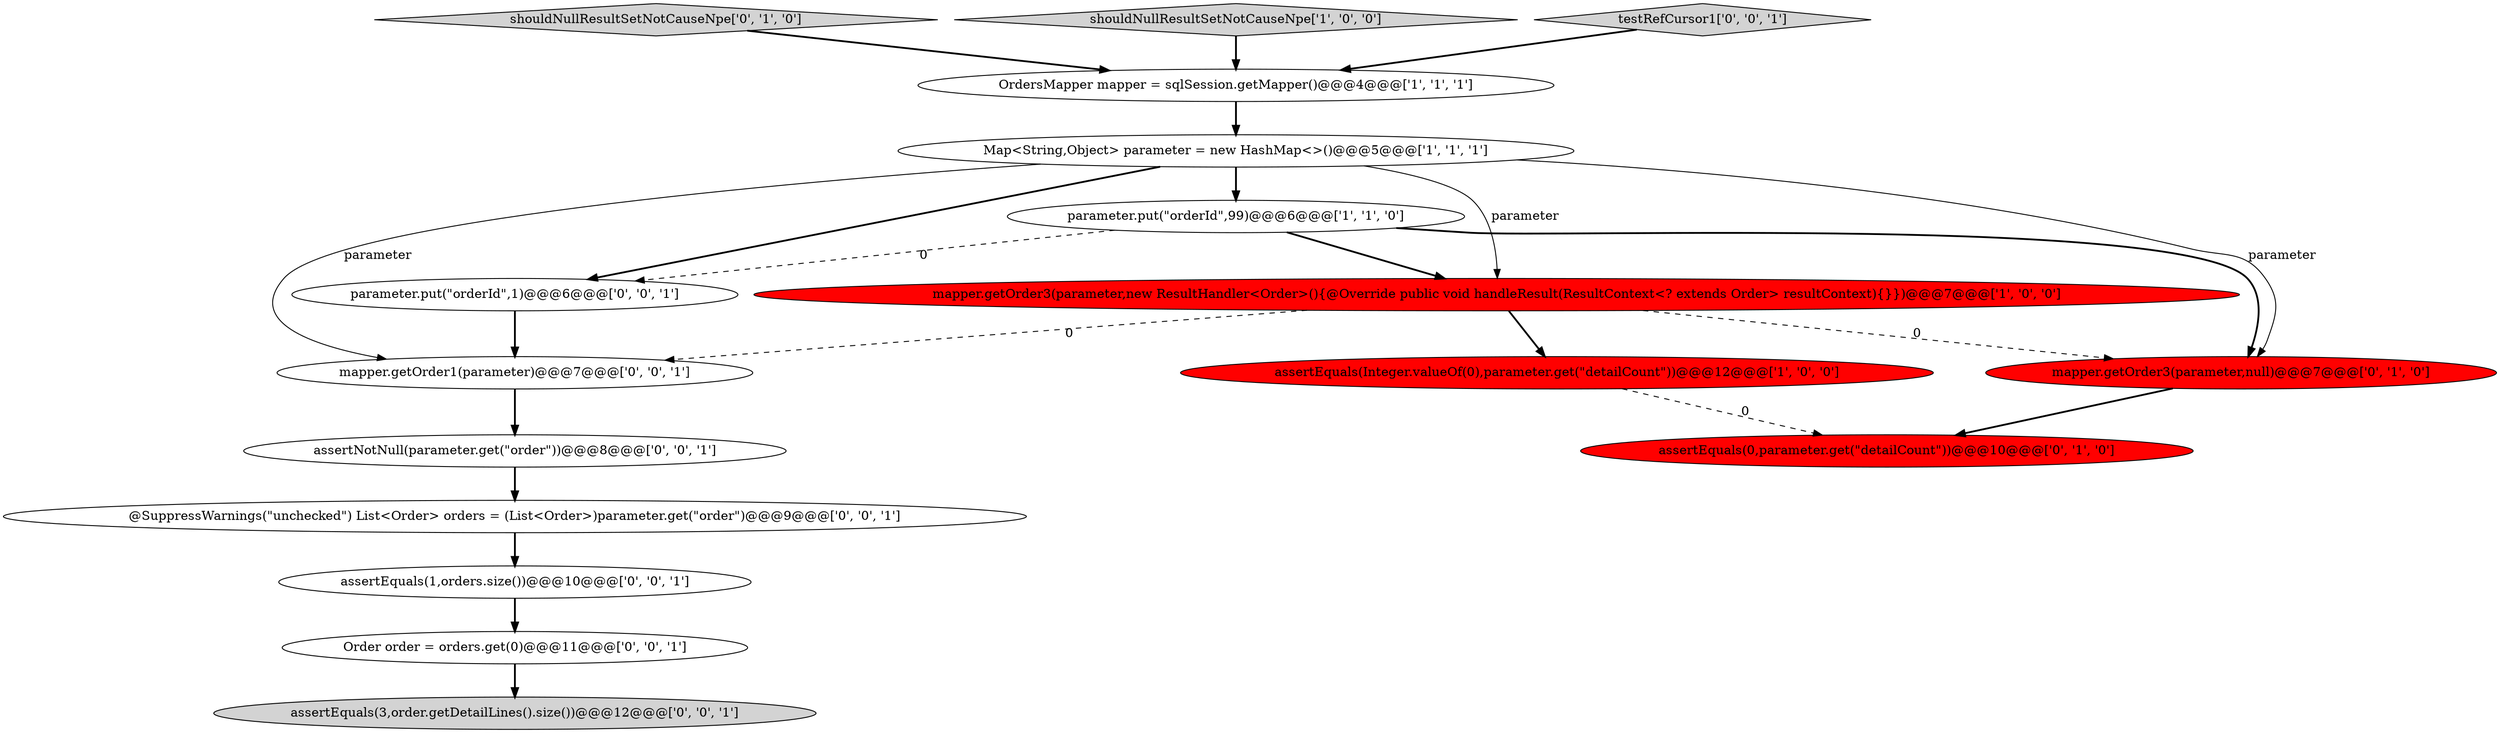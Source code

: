 digraph {
3 [style = filled, label = "parameter.put(\"orderId\",99)@@@6@@@['1', '1', '0']", fillcolor = white, shape = ellipse image = "AAA0AAABBB1BBB"];
6 [style = filled, label = "assertEquals(0,parameter.get(\"detailCount\"))@@@10@@@['0', '1', '0']", fillcolor = red, shape = ellipse image = "AAA1AAABBB2BBB"];
13 [style = filled, label = "mapper.getOrder1(parameter)@@@7@@@['0', '0', '1']", fillcolor = white, shape = ellipse image = "AAA0AAABBB3BBB"];
8 [style = filled, label = "shouldNullResultSetNotCauseNpe['0', '1', '0']", fillcolor = lightgray, shape = diamond image = "AAA0AAABBB2BBB"];
4 [style = filled, label = "assertEquals(Integer.valueOf(0),parameter.get(\"detailCount\"))@@@12@@@['1', '0', '0']", fillcolor = red, shape = ellipse image = "AAA1AAABBB1BBB"];
5 [style = filled, label = "mapper.getOrder3(parameter,new ResultHandler<Order>(){@Override public void handleResult(ResultContext<? extends Order> resultContext){}})@@@7@@@['1', '0', '0']", fillcolor = red, shape = ellipse image = "AAA1AAABBB1BBB"];
1 [style = filled, label = "OrdersMapper mapper = sqlSession.getMapper()@@@4@@@['1', '1', '1']", fillcolor = white, shape = ellipse image = "AAA0AAABBB1BBB"];
15 [style = filled, label = "@SuppressWarnings(\"unchecked\") List<Order> orders = (List<Order>)parameter.get(\"order\")@@@9@@@['0', '0', '1']", fillcolor = white, shape = ellipse image = "AAA0AAABBB3BBB"];
11 [style = filled, label = "Order order = orders.get(0)@@@11@@@['0', '0', '1']", fillcolor = white, shape = ellipse image = "AAA0AAABBB3BBB"];
10 [style = filled, label = "parameter.put(\"orderId\",1)@@@6@@@['0', '0', '1']", fillcolor = white, shape = ellipse image = "AAA0AAABBB3BBB"];
12 [style = filled, label = "assertEquals(1,orders.size())@@@10@@@['0', '0', '1']", fillcolor = white, shape = ellipse image = "AAA0AAABBB3BBB"];
2 [style = filled, label = "shouldNullResultSetNotCauseNpe['1', '0', '0']", fillcolor = lightgray, shape = diamond image = "AAA0AAABBB1BBB"];
14 [style = filled, label = "assertNotNull(parameter.get(\"order\"))@@@8@@@['0', '0', '1']", fillcolor = white, shape = ellipse image = "AAA0AAABBB3BBB"];
9 [style = filled, label = "testRefCursor1['0', '0', '1']", fillcolor = lightgray, shape = diamond image = "AAA0AAABBB3BBB"];
7 [style = filled, label = "mapper.getOrder3(parameter,null)@@@7@@@['0', '1', '0']", fillcolor = red, shape = ellipse image = "AAA1AAABBB2BBB"];
0 [style = filled, label = "Map<String,Object> parameter = new HashMap<>()@@@5@@@['1', '1', '1']", fillcolor = white, shape = ellipse image = "AAA0AAABBB1BBB"];
16 [style = filled, label = "assertEquals(3,order.getDetailLines().size())@@@12@@@['0', '0', '1']", fillcolor = lightgray, shape = ellipse image = "AAA0AAABBB3BBB"];
5->13 [style = dashed, label="0"];
0->3 [style = bold, label=""];
11->16 [style = bold, label=""];
2->1 [style = bold, label=""];
12->11 [style = bold, label=""];
1->0 [style = bold, label=""];
4->6 [style = dashed, label="0"];
8->1 [style = bold, label=""];
3->5 [style = bold, label=""];
0->10 [style = bold, label=""];
10->13 [style = bold, label=""];
3->7 [style = bold, label=""];
0->5 [style = solid, label="parameter"];
5->4 [style = bold, label=""];
7->6 [style = bold, label=""];
14->15 [style = bold, label=""];
15->12 [style = bold, label=""];
3->10 [style = dashed, label="0"];
0->13 [style = solid, label="parameter"];
5->7 [style = dashed, label="0"];
9->1 [style = bold, label=""];
0->7 [style = solid, label="parameter"];
13->14 [style = bold, label=""];
}

